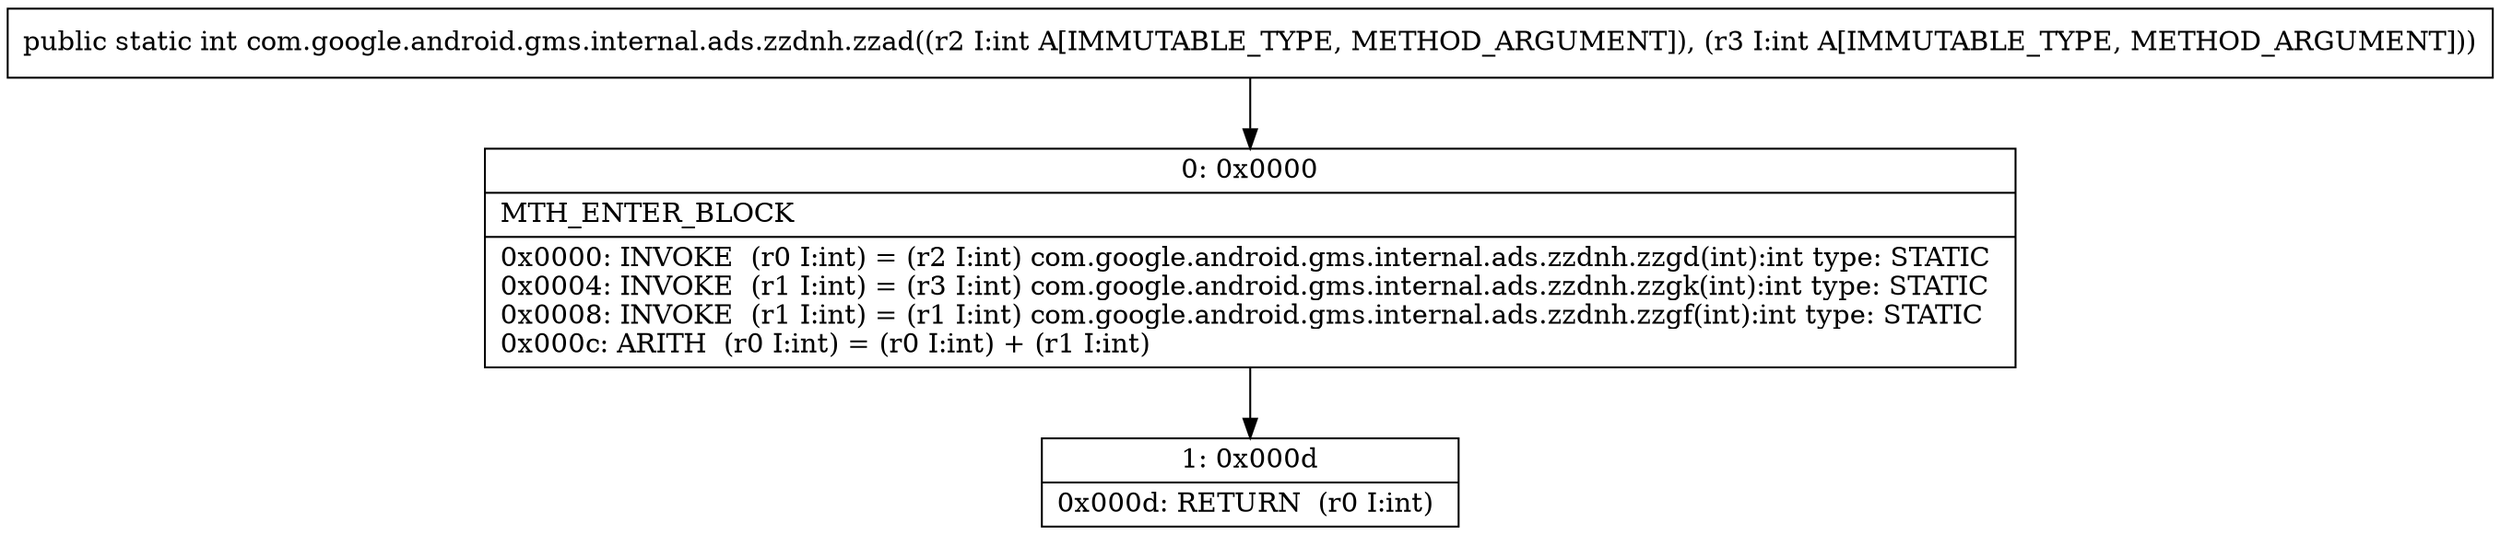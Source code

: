 digraph "CFG forcom.google.android.gms.internal.ads.zzdnh.zzad(II)I" {
Node_0 [shape=record,label="{0\:\ 0x0000|MTH_ENTER_BLOCK\l|0x0000: INVOKE  (r0 I:int) = (r2 I:int) com.google.android.gms.internal.ads.zzdnh.zzgd(int):int type: STATIC \l0x0004: INVOKE  (r1 I:int) = (r3 I:int) com.google.android.gms.internal.ads.zzdnh.zzgk(int):int type: STATIC \l0x0008: INVOKE  (r1 I:int) = (r1 I:int) com.google.android.gms.internal.ads.zzdnh.zzgf(int):int type: STATIC \l0x000c: ARITH  (r0 I:int) = (r0 I:int) + (r1 I:int) \l}"];
Node_1 [shape=record,label="{1\:\ 0x000d|0x000d: RETURN  (r0 I:int) \l}"];
MethodNode[shape=record,label="{public static int com.google.android.gms.internal.ads.zzdnh.zzad((r2 I:int A[IMMUTABLE_TYPE, METHOD_ARGUMENT]), (r3 I:int A[IMMUTABLE_TYPE, METHOD_ARGUMENT])) }"];
MethodNode -> Node_0;
Node_0 -> Node_1;
}

